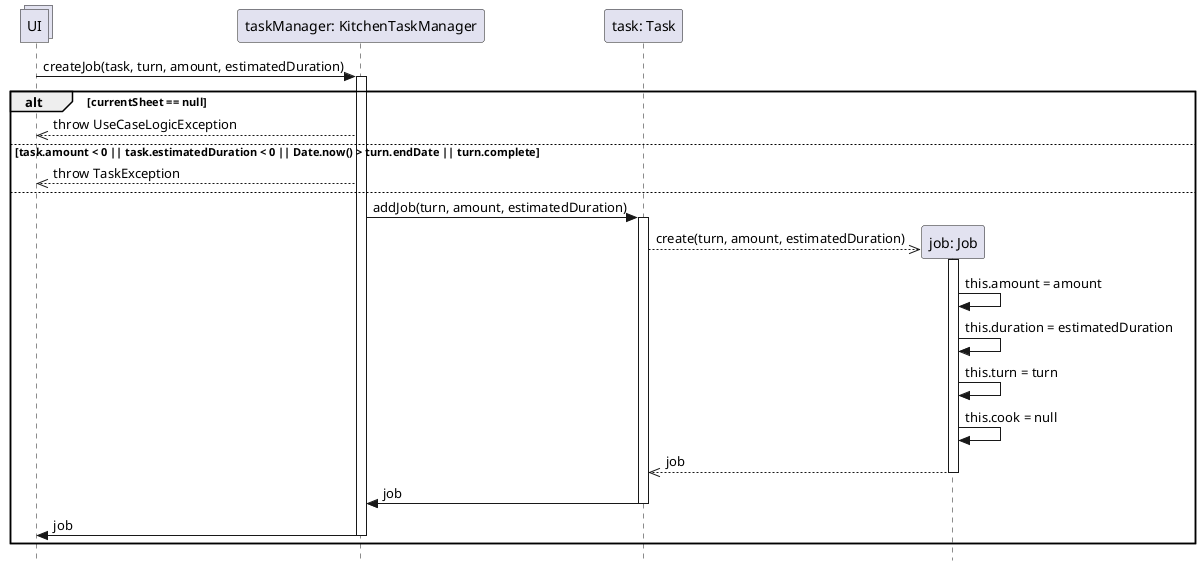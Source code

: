 @startuml Operazione 6
skinparam Style strictuml

collections UI

participant "taskManager: KitchenTaskManager" as tm
UI -> tm: createJob(task, turn, amount, estimatedDuration)
activate tm

participant "task: Task" as task

alt currentSheet == null
    UI <<-- tm: throw UseCaseLogicException
else task.amount < 0 || task.estimatedDuration < 0 || Date.now() > turn.endDate || turn.complete
    UI <<-- tm: throw TaskException
else

    tm -> task: addJob(turn, amount, estimatedDuration)
    activate task

    participant "job: Job" as job
    task -->> job**: create(turn, amount, estimatedDuration)

    activate job
        job -> job: this.amount = amount
        job -> job: this.duration = estimatedDuration
        job -> job: this.turn = turn
        job -> job: this.cook = null

    return job

    tm <- task: job
    deactivate task

    UI <- tm: job
    deactivate tm
    
end

@enduml